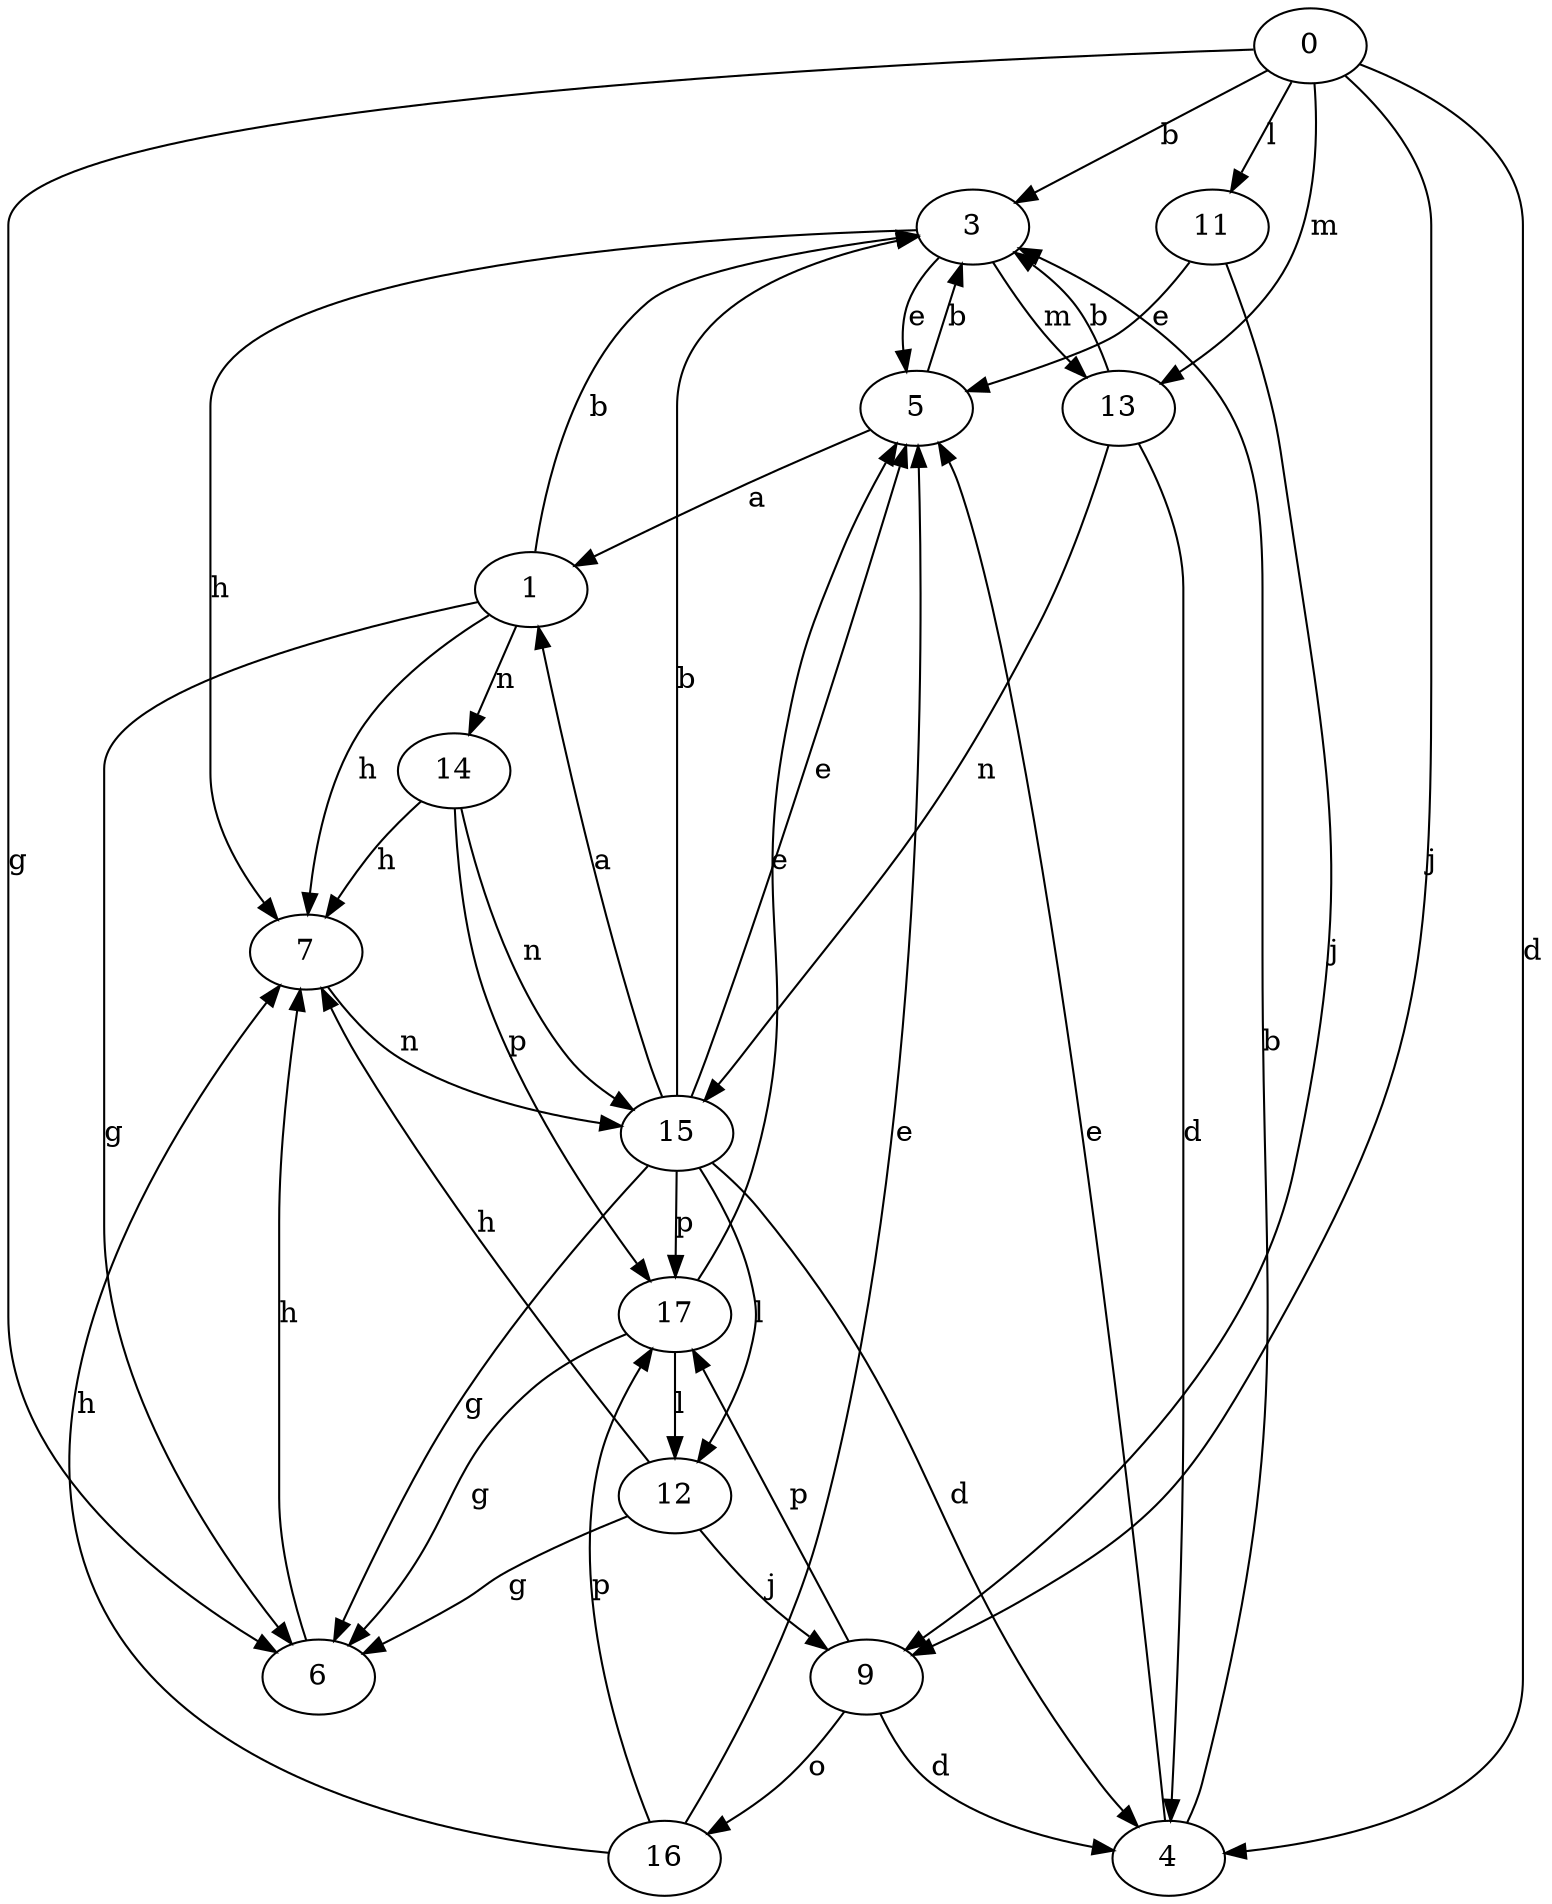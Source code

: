 strict digraph  {
0;
1;
3;
4;
5;
6;
7;
9;
11;
12;
13;
14;
15;
16;
17;
0 -> 3  [label=b];
0 -> 4  [label=d];
0 -> 6  [label=g];
0 -> 9  [label=j];
0 -> 11  [label=l];
0 -> 13  [label=m];
1 -> 3  [label=b];
1 -> 6  [label=g];
1 -> 7  [label=h];
1 -> 14  [label=n];
3 -> 5  [label=e];
3 -> 7  [label=h];
3 -> 13  [label=m];
4 -> 3  [label=b];
4 -> 5  [label=e];
5 -> 1  [label=a];
5 -> 3  [label=b];
6 -> 7  [label=h];
7 -> 15  [label=n];
9 -> 4  [label=d];
9 -> 16  [label=o];
9 -> 17  [label=p];
11 -> 5  [label=e];
11 -> 9  [label=j];
12 -> 6  [label=g];
12 -> 7  [label=h];
12 -> 9  [label=j];
13 -> 3  [label=b];
13 -> 4  [label=d];
13 -> 15  [label=n];
14 -> 7  [label=h];
14 -> 15  [label=n];
14 -> 17  [label=p];
15 -> 1  [label=a];
15 -> 3  [label=b];
15 -> 4  [label=d];
15 -> 5  [label=e];
15 -> 6  [label=g];
15 -> 12  [label=l];
15 -> 17  [label=p];
16 -> 5  [label=e];
16 -> 7  [label=h];
16 -> 17  [label=p];
17 -> 5  [label=e];
17 -> 6  [label=g];
17 -> 12  [label=l];
}
